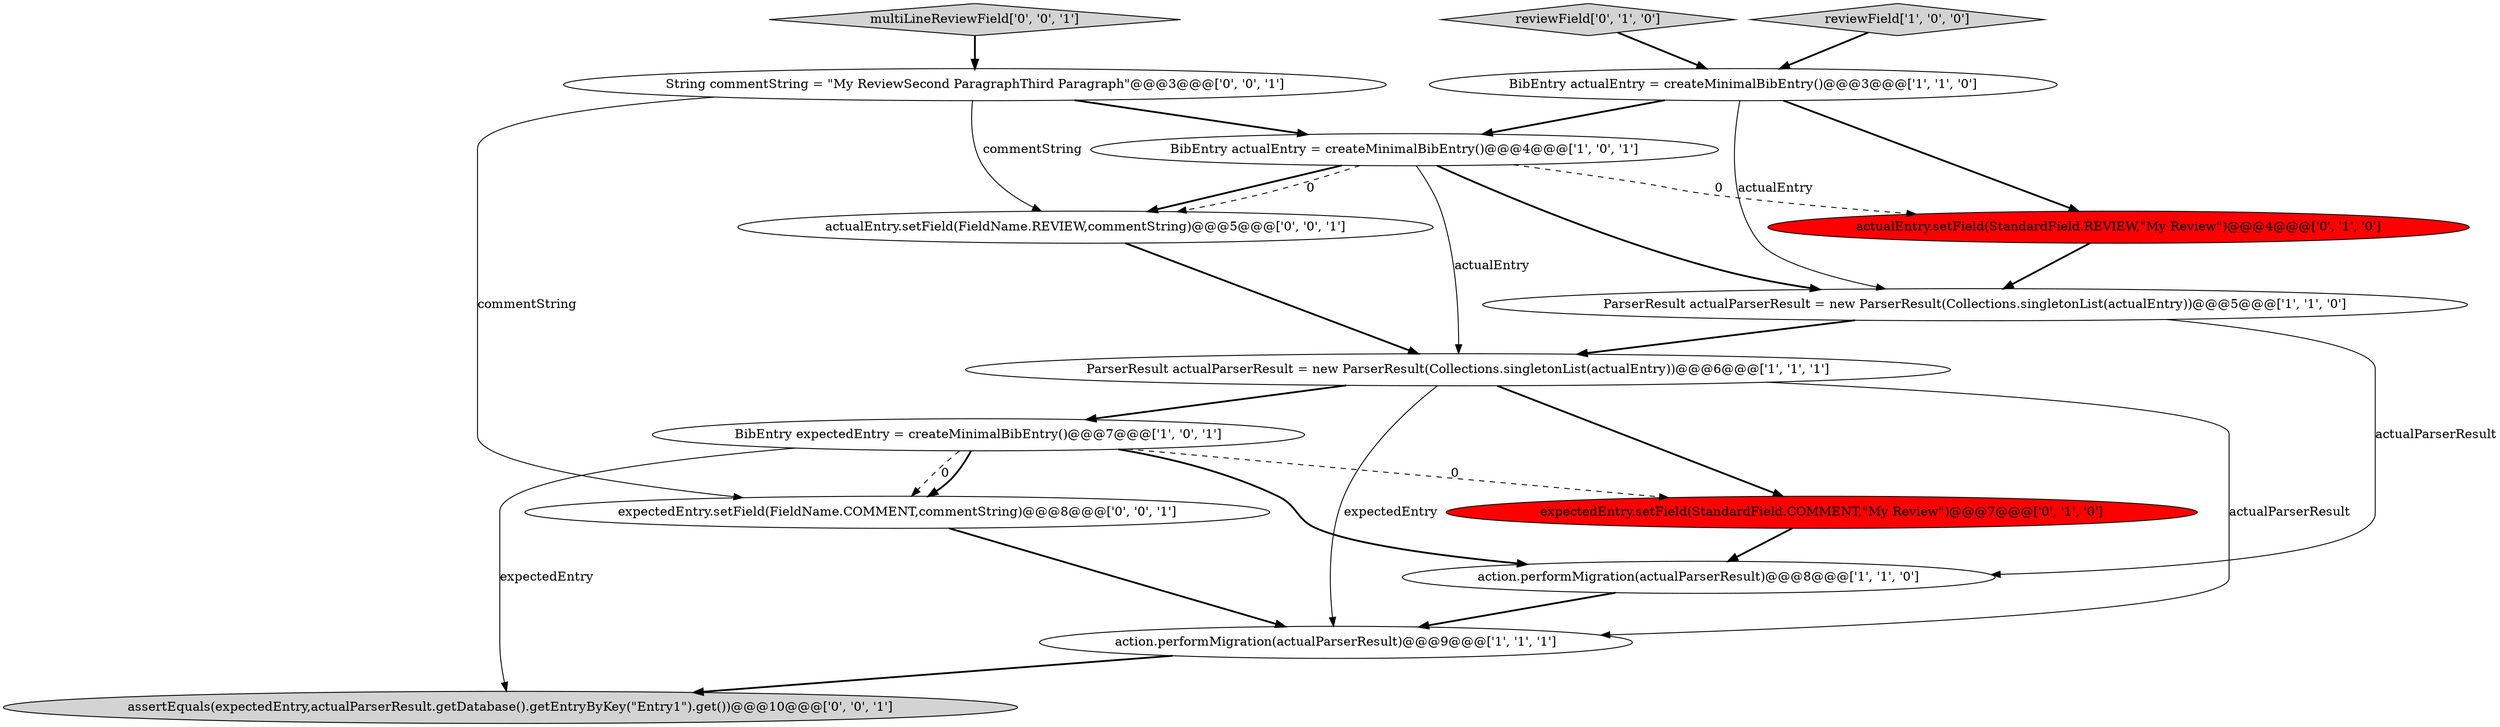 digraph {
3 [style = filled, label = "reviewField['1', '0', '0']", fillcolor = lightgray, shape = diamond image = "AAA0AAABBB1BBB"];
0 [style = filled, label = "ParserResult actualParserResult = new ParserResult(Collections.singletonList(actualEntry))@@@6@@@['1', '1', '1']", fillcolor = white, shape = ellipse image = "AAA0AAABBB1BBB"];
2 [style = filled, label = "BibEntry actualEntry = createMinimalBibEntry()@@@3@@@['1', '1', '0']", fillcolor = white, shape = ellipse image = "AAA0AAABBB1BBB"];
4 [style = filled, label = "BibEntry actualEntry = createMinimalBibEntry()@@@4@@@['1', '0', '1']", fillcolor = white, shape = ellipse image = "AAA0AAABBB1BBB"];
14 [style = filled, label = "actualEntry.setField(FieldName.REVIEW,commentString)@@@5@@@['0', '0', '1']", fillcolor = white, shape = ellipse image = "AAA0AAABBB3BBB"];
15 [style = filled, label = "assertEquals(expectedEntry,actualParserResult.getDatabase().getEntryByKey(\"Entry1\").get())@@@10@@@['0', '0', '1']", fillcolor = lightgray, shape = ellipse image = "AAA0AAABBB3BBB"];
6 [style = filled, label = "BibEntry expectedEntry = createMinimalBibEntry()@@@7@@@['1', '0', '1']", fillcolor = white, shape = ellipse image = "AAA0AAABBB1BBB"];
12 [style = filled, label = "multiLineReviewField['0', '0', '1']", fillcolor = lightgray, shape = diamond image = "AAA0AAABBB3BBB"];
13 [style = filled, label = "String commentString = \"My ReviewSecond ParagraphThird Paragraph\"@@@3@@@['0', '0', '1']", fillcolor = white, shape = ellipse image = "AAA0AAABBB3BBB"];
9 [style = filled, label = "actualEntry.setField(StandardField.REVIEW,\"My Review\")@@@4@@@['0', '1', '0']", fillcolor = red, shape = ellipse image = "AAA1AAABBB2BBB"];
5 [style = filled, label = "ParserResult actualParserResult = new ParserResult(Collections.singletonList(actualEntry))@@@5@@@['1', '1', '0']", fillcolor = white, shape = ellipse image = "AAA0AAABBB1BBB"];
8 [style = filled, label = "expectedEntry.setField(StandardField.COMMENT,\"My Review\")@@@7@@@['0', '1', '0']", fillcolor = red, shape = ellipse image = "AAA1AAABBB2BBB"];
10 [style = filled, label = "reviewField['0', '1', '0']", fillcolor = lightgray, shape = diamond image = "AAA0AAABBB2BBB"];
11 [style = filled, label = "expectedEntry.setField(FieldName.COMMENT,commentString)@@@8@@@['0', '0', '1']", fillcolor = white, shape = ellipse image = "AAA0AAABBB3BBB"];
7 [style = filled, label = "action.performMigration(actualParserResult)@@@8@@@['1', '1', '0']", fillcolor = white, shape = ellipse image = "AAA0AAABBB1BBB"];
1 [style = filled, label = "action.performMigration(actualParserResult)@@@9@@@['1', '1', '1']", fillcolor = white, shape = ellipse image = "AAA0AAABBB1BBB"];
4->14 [style = bold, label=""];
6->8 [style = dashed, label="0"];
7->1 [style = bold, label=""];
0->6 [style = bold, label=""];
11->1 [style = bold, label=""];
0->1 [style = solid, label="expectedEntry"];
5->7 [style = solid, label="actualParserResult"];
13->14 [style = solid, label="commentString"];
1->15 [style = bold, label=""];
6->11 [style = dashed, label="0"];
4->0 [style = solid, label="actualEntry"];
2->9 [style = bold, label=""];
0->1 [style = solid, label="actualParserResult"];
2->4 [style = bold, label=""];
8->7 [style = bold, label=""];
12->13 [style = bold, label=""];
4->9 [style = dashed, label="0"];
3->2 [style = bold, label=""];
5->0 [style = bold, label=""];
14->0 [style = bold, label=""];
2->5 [style = solid, label="actualEntry"];
6->11 [style = bold, label=""];
0->8 [style = bold, label=""];
9->5 [style = bold, label=""];
10->2 [style = bold, label=""];
4->14 [style = dashed, label="0"];
6->7 [style = bold, label=""];
6->15 [style = solid, label="expectedEntry"];
13->11 [style = solid, label="commentString"];
4->5 [style = bold, label=""];
13->4 [style = bold, label=""];
}
